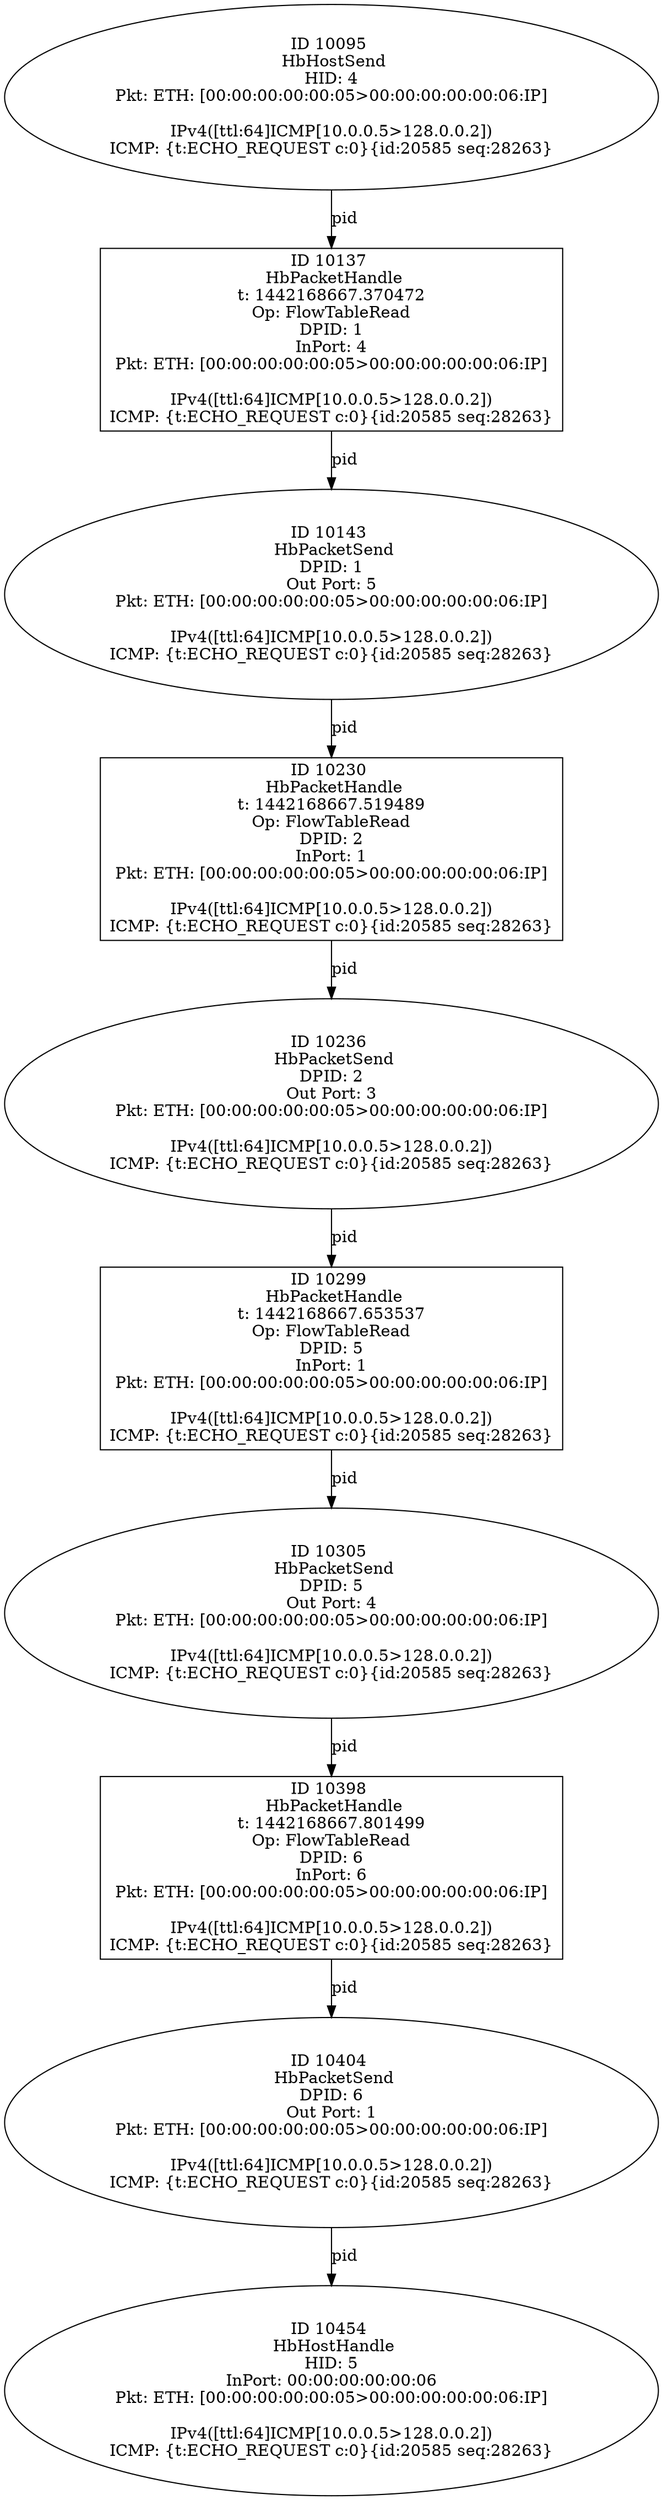 strict digraph G {
10305 [shape=oval, event=<hb_events.HbPacketSend object at 0x10c5df350>, label="ID 10305 
 HbPacketSend
DPID: 5
Out Port: 4
Pkt: ETH: [00:00:00:00:00:05>00:00:00:00:00:06:IP]

IPv4([ttl:64]ICMP[10.0.0.5>128.0.0.2])
ICMP: {t:ECHO_REQUEST c:0}{id:20585 seq:28263}"];
10230 [shape=box, event=<hb_events.HbPacketHandle object at 0x10c592a90>, label="ID 10230 
 HbPacketHandle
t: 1442168667.519489
Op: FlowTableRead
DPID: 2
InPort: 1
Pkt: ETH: [00:00:00:00:00:05>00:00:00:00:00:06:IP]

IPv4([ttl:64]ICMP[10.0.0.5>128.0.0.2])
ICMP: {t:ECHO_REQUEST c:0}{id:20585 seq:28263}"];
10095 [shape=oval, event=<hb_events.HbHostSend object at 0x10c51eed0>, label="ID 10095 
 HbHostSend
HID: 4
Pkt: ETH: [00:00:00:00:00:05>00:00:00:00:00:06:IP]

IPv4([ttl:64]ICMP[10.0.0.5>128.0.0.2])
ICMP: {t:ECHO_REQUEST c:0}{id:20585 seq:28263}"];
10454 [shape=oval, event=<hb_events.HbHostHandle object at 0x10c652210>, label="ID 10454 
 HbHostHandle
HID: 5
InPort: 00:00:00:00:00:06
Pkt: ETH: [00:00:00:00:00:05>00:00:00:00:00:06:IP]

IPv4([ttl:64]ICMP[10.0.0.5>128.0.0.2])
ICMP: {t:ECHO_REQUEST c:0}{id:20585 seq:28263}"];
10137 [shape=box, event=<hb_events.HbPacketHandle object at 0x10c544f10>, label="ID 10137 
 HbPacketHandle
t: 1442168667.370472
Op: FlowTableRead
DPID: 1
InPort: 4
Pkt: ETH: [00:00:00:00:00:05>00:00:00:00:00:06:IP]

IPv4([ttl:64]ICMP[10.0.0.5>128.0.0.2])
ICMP: {t:ECHO_REQUEST c:0}{id:20585 seq:28263}"];
10404 [shape=oval, event=<hb_events.HbPacketSend object at 0x10c62ebd0>, label="ID 10404 
 HbPacketSend
DPID: 6
Out Port: 1
Pkt: ETH: [00:00:00:00:00:05>00:00:00:00:00:06:IP]

IPv4([ttl:64]ICMP[10.0.0.5>128.0.0.2])
ICMP: {t:ECHO_REQUEST c:0}{id:20585 seq:28263}"];
10299 [shape=box, event=<hb_events.HbPacketHandle object at 0x10c5d1250>, label="ID 10299 
 HbPacketHandle
t: 1442168667.653537
Op: FlowTableRead
DPID: 5
InPort: 1
Pkt: ETH: [00:00:00:00:00:05>00:00:00:00:00:06:IP]

IPv4([ttl:64]ICMP[10.0.0.5>128.0.0.2])
ICMP: {t:ECHO_REQUEST c:0}{id:20585 seq:28263}"];
10236 [shape=oval, event=<hb_events.HbPacketSend object at 0x10c592ed0>, label="ID 10236 
 HbPacketSend
DPID: 2
Out Port: 3
Pkt: ETH: [00:00:00:00:00:05>00:00:00:00:00:06:IP]

IPv4([ttl:64]ICMP[10.0.0.5>128.0.0.2])
ICMP: {t:ECHO_REQUEST c:0}{id:20585 seq:28263}"];
10398 [shape=box, event=<hb_events.HbPacketHandle object at 0x10c621a90>, label="ID 10398 
 HbPacketHandle
t: 1442168667.801499
Op: FlowTableRead
DPID: 6
InPort: 6
Pkt: ETH: [00:00:00:00:00:05>00:00:00:00:00:06:IP]

IPv4([ttl:64]ICMP[10.0.0.5>128.0.0.2])
ICMP: {t:ECHO_REQUEST c:0}{id:20585 seq:28263}"];
10143 [shape=oval, event=<hb_events.HbPacketSend object at 0x10c53d950>, label="ID 10143 
 HbPacketSend
DPID: 1
Out Port: 5
Pkt: ETH: [00:00:00:00:00:05>00:00:00:00:00:06:IP]

IPv4([ttl:64]ICMP[10.0.0.5>128.0.0.2])
ICMP: {t:ECHO_REQUEST c:0}{id:20585 seq:28263}"];
10305 -> 10398  [rel=pid, label=pid];
10404 -> 10454  [rel=pid, label=pid];
10095 -> 10137  [rel=pid, label=pid];
10230 -> 10236  [rel=pid, label=pid];
10137 -> 10143  [rel=pid, label=pid];
10299 -> 10305  [rel=pid, label=pid];
10236 -> 10299  [rel=pid, label=pid];
10398 -> 10404  [rel=pid, label=pid];
10143 -> 10230  [rel=pid, label=pid];
}
